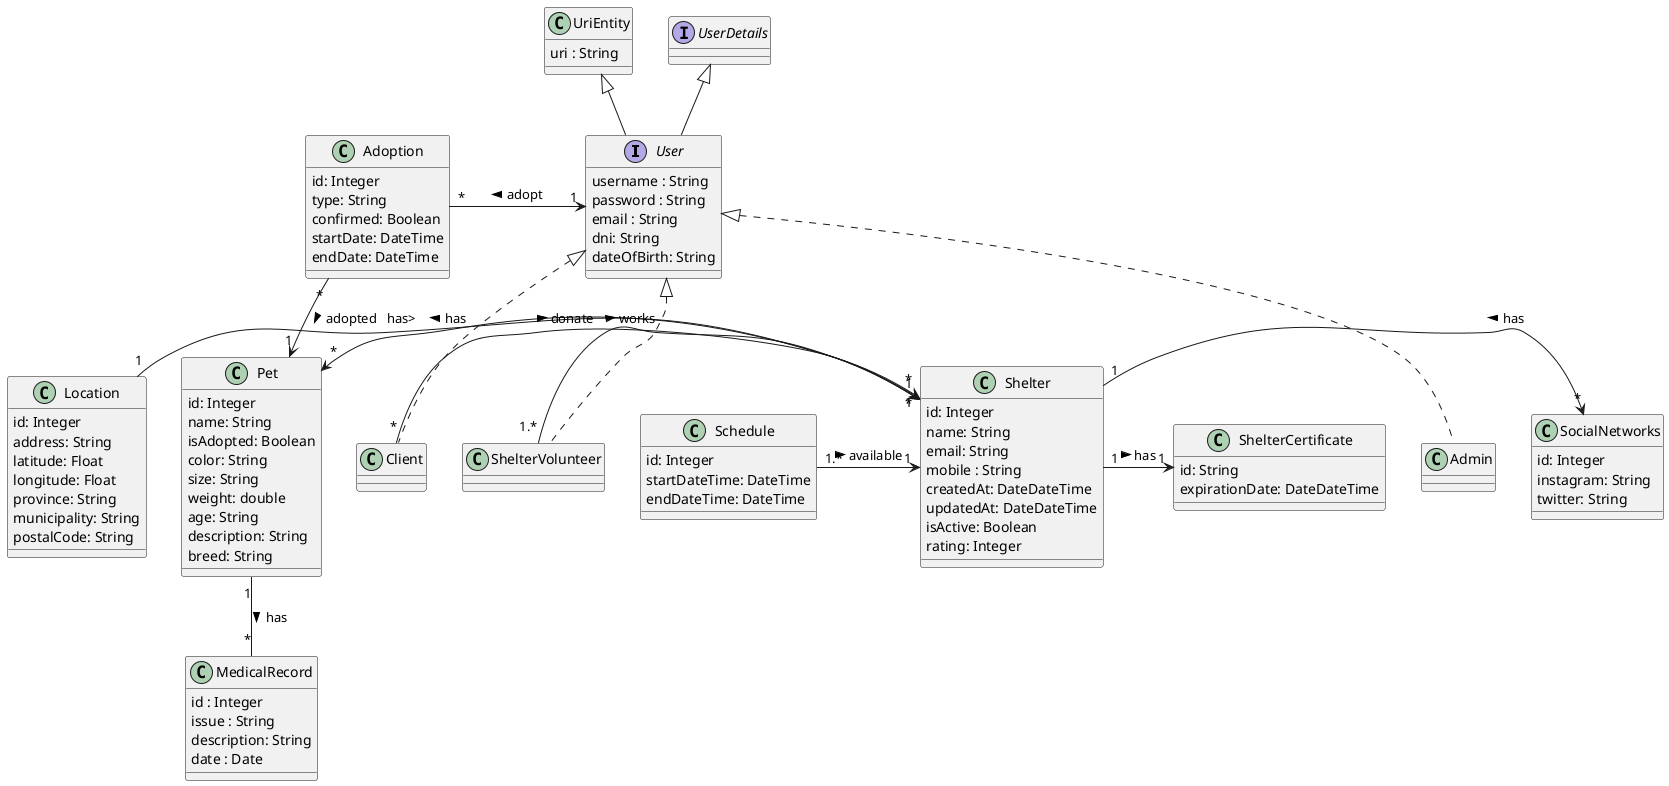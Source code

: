 @startuml
interface User extends UriEntity implements UserDetails {
  username : String
  password : String
  email : String
  dni: String
  dateOfBirth: String
}
class Client implements User{

}
class Admin implements User{

}
class ShelterVolunteer implements User{

}

class UriEntity {
  uri : String
}

class Pet {
  id: Integer
  name: String
  isAdopted: Boolean
  color: String
  size: String
  weight: double
  age: String
  description: String
  breed: String

}

class Shelter {
  id: Integer
  name: String
  email: String
  mobile : String
  createdAt: DateDateTime
  updatedAt: DateDateTime
  isActive: Boolean
  rating: Integer

}

class Location {
 id: Integer
 address: String
 latitude: Float
 longitude: Float
 province: String
 municipality: String
 postalCode: String
}

class ShelterCertificate {
  id: String
  expirationDate: DateDateTime
}

class SocialNetworks {
  id: Integer
  instagram: String
  twitter: String
}

class Schedule {
    id: Integer
    startDateTime: DateTime
    endDateTime: DateTime
}

class Adoption{
    id: Integer
    type: String
    confirmed: Boolean
    startDate: DateTime
    endDate: DateTime
}



class MedicalRecord {
    id : Integer
    issue : String
    description: String
    date : Date
}


Pet "1" -- "*" MedicalRecord : has >


Location "1" -> "1" Shelter : has>

Shelter "1" -> "*" SocialNetworks : < has
Shelter "1" -> "*" Pet : has >
Shelter "1" -> "1" ShelterCertificate : has >
Schedule "1.*" -> "1" Shelter :available >
Client "*" -> "*" Shelter : donate >
Adoption "*" -> "1" Pet :adopted >
Adoption "*" -> "1" User :adopt <
ShelterVolunteer "1.*" -> "*" Shelter : works >
@enduml